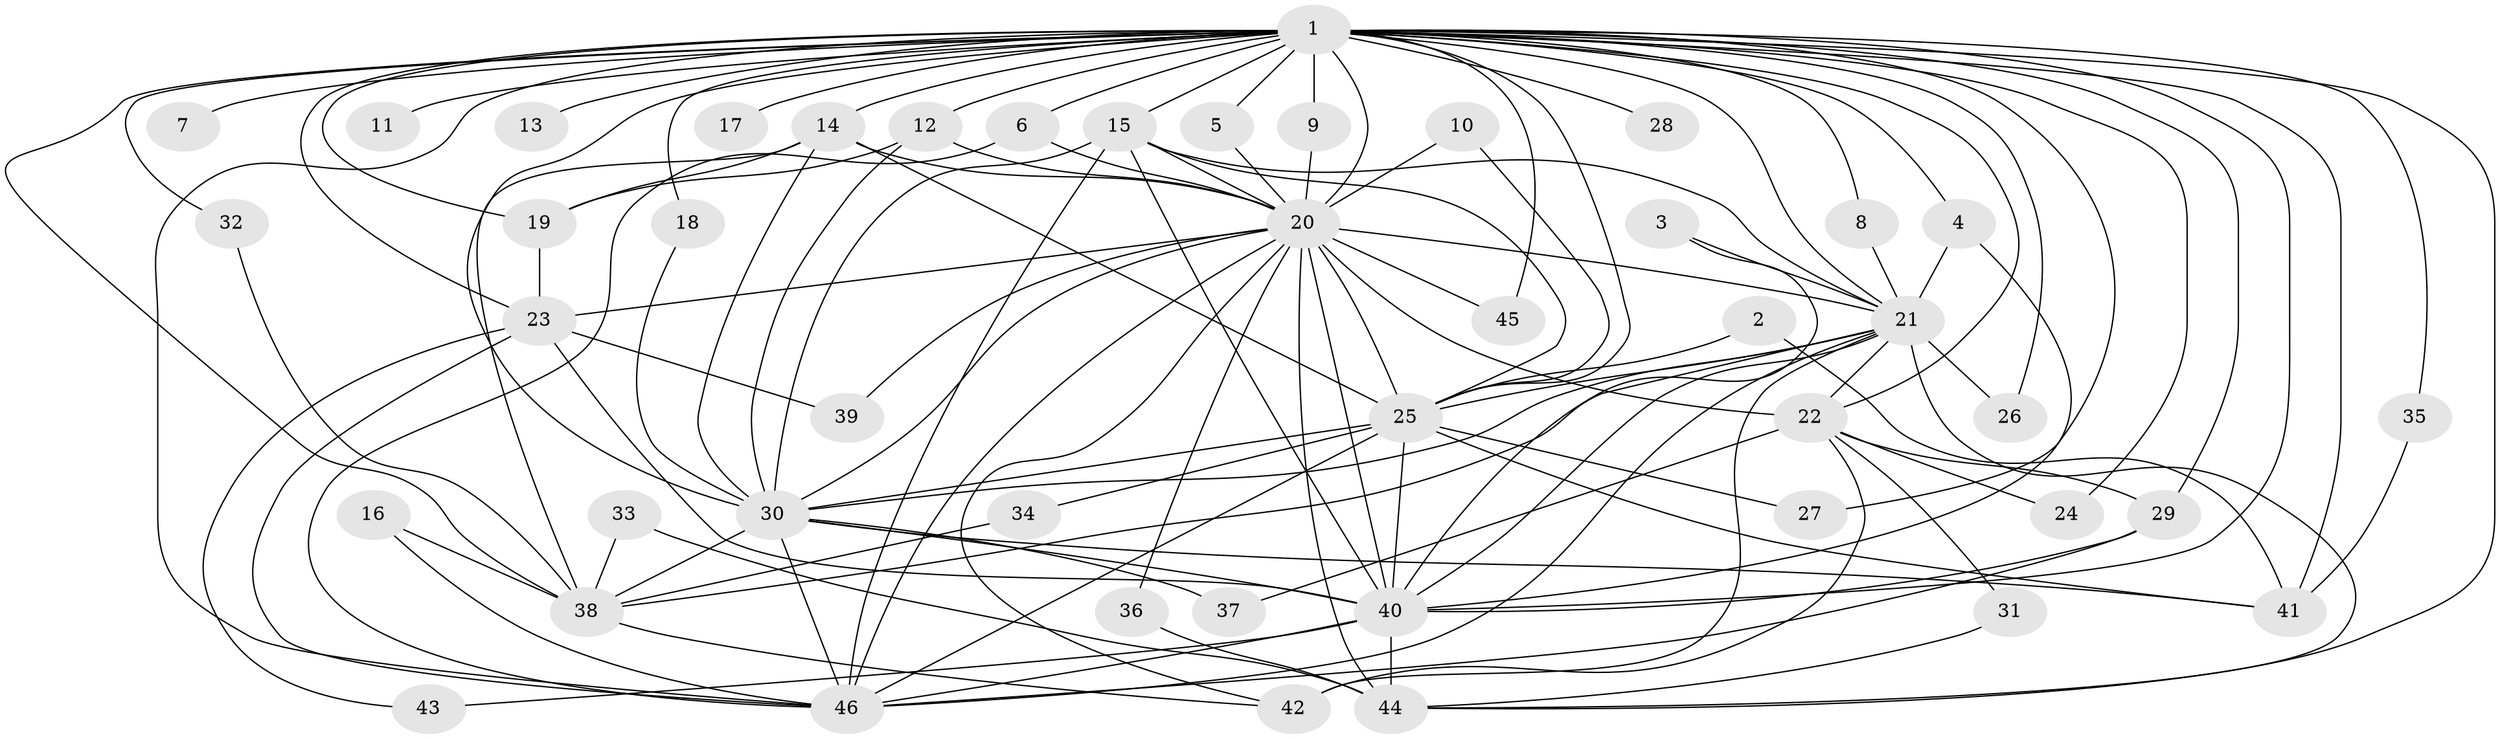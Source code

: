 // original degree distribution, {34: 0.010869565217391304, 24: 0.010869565217391304, 18: 0.010869565217391304, 15: 0.021739130434782608, 12: 0.010869565217391304, 13: 0.010869565217391304, 23: 0.010869565217391304, 21: 0.010869565217391304, 19: 0.010869565217391304, 3: 0.17391304347826086, 4: 0.05434782608695652, 2: 0.5760869565217391, 6: 0.043478260869565216, 9: 0.010869565217391304, 7: 0.010869565217391304, 5: 0.021739130434782608}
// Generated by graph-tools (version 1.1) at 2025/25/03/09/25 03:25:40]
// undirected, 46 vertices, 118 edges
graph export_dot {
graph [start="1"]
  node [color=gray90,style=filled];
  1;
  2;
  3;
  4;
  5;
  6;
  7;
  8;
  9;
  10;
  11;
  12;
  13;
  14;
  15;
  16;
  17;
  18;
  19;
  20;
  21;
  22;
  23;
  24;
  25;
  26;
  27;
  28;
  29;
  30;
  31;
  32;
  33;
  34;
  35;
  36;
  37;
  38;
  39;
  40;
  41;
  42;
  43;
  44;
  45;
  46;
  1 -- 4 [weight=1.0];
  1 -- 5 [weight=1.0];
  1 -- 6 [weight=1.0];
  1 -- 7 [weight=1.0];
  1 -- 8 [weight=1.0];
  1 -- 9 [weight=1.0];
  1 -- 11 [weight=1.0];
  1 -- 12 [weight=2.0];
  1 -- 13 [weight=2.0];
  1 -- 14 [weight=1.0];
  1 -- 15 [weight=2.0];
  1 -- 17 [weight=2.0];
  1 -- 18 [weight=1.0];
  1 -- 19 [weight=1.0];
  1 -- 20 [weight=4.0];
  1 -- 21 [weight=4.0];
  1 -- 22 [weight=1.0];
  1 -- 23 [weight=1.0];
  1 -- 24 [weight=1.0];
  1 -- 25 [weight=2.0];
  1 -- 26 [weight=1.0];
  1 -- 27 [weight=1.0];
  1 -- 28 [weight=1.0];
  1 -- 29 [weight=1.0];
  1 -- 30 [weight=4.0];
  1 -- 32 [weight=1.0];
  1 -- 35 [weight=1.0];
  1 -- 38 [weight=2.0];
  1 -- 40 [weight=3.0];
  1 -- 41 [weight=1.0];
  1 -- 44 [weight=1.0];
  1 -- 45 [weight=1.0];
  1 -- 46 [weight=2.0];
  2 -- 25 [weight=1.0];
  2 -- 41 [weight=1.0];
  3 -- 21 [weight=1.0];
  3 -- 40 [weight=1.0];
  4 -- 21 [weight=1.0];
  4 -- 40 [weight=1.0];
  5 -- 20 [weight=1.0];
  6 -- 20 [weight=1.0];
  6 -- 46 [weight=1.0];
  8 -- 21 [weight=1.0];
  9 -- 20 [weight=1.0];
  10 -- 20 [weight=1.0];
  10 -- 25 [weight=1.0];
  12 -- 19 [weight=1.0];
  12 -- 20 [weight=1.0];
  12 -- 30 [weight=1.0];
  14 -- 19 [weight=1.0];
  14 -- 20 [weight=1.0];
  14 -- 25 [weight=2.0];
  14 -- 30 [weight=1.0];
  14 -- 38 [weight=1.0];
  15 -- 20 [weight=2.0];
  15 -- 21 [weight=2.0];
  15 -- 25 [weight=1.0];
  15 -- 30 [weight=1.0];
  15 -- 40 [weight=2.0];
  15 -- 46 [weight=2.0];
  16 -- 38 [weight=1.0];
  16 -- 46 [weight=1.0];
  18 -- 30 [weight=1.0];
  19 -- 23 [weight=1.0];
  20 -- 21 [weight=2.0];
  20 -- 22 [weight=2.0];
  20 -- 23 [weight=2.0];
  20 -- 25 [weight=2.0];
  20 -- 30 [weight=2.0];
  20 -- 36 [weight=1.0];
  20 -- 39 [weight=1.0];
  20 -- 40 [weight=3.0];
  20 -- 42 [weight=1.0];
  20 -- 44 [weight=2.0];
  20 -- 45 [weight=1.0];
  20 -- 46 [weight=2.0];
  21 -- 22 [weight=1.0];
  21 -- 25 [weight=1.0];
  21 -- 26 [weight=1.0];
  21 -- 30 [weight=1.0];
  21 -- 38 [weight=1.0];
  21 -- 40 [weight=1.0];
  21 -- 42 [weight=2.0];
  21 -- 44 [weight=1.0];
  21 -- 46 [weight=1.0];
  22 -- 24 [weight=1.0];
  22 -- 29 [weight=1.0];
  22 -- 31 [weight=1.0];
  22 -- 37 [weight=1.0];
  22 -- 42 [weight=1.0];
  23 -- 39 [weight=1.0];
  23 -- 40 [weight=1.0];
  23 -- 43 [weight=1.0];
  23 -- 46 [weight=2.0];
  25 -- 27 [weight=1.0];
  25 -- 30 [weight=2.0];
  25 -- 34 [weight=1.0];
  25 -- 40 [weight=2.0];
  25 -- 41 [weight=1.0];
  25 -- 46 [weight=1.0];
  29 -- 40 [weight=1.0];
  29 -- 46 [weight=1.0];
  30 -- 37 [weight=1.0];
  30 -- 38 [weight=1.0];
  30 -- 40 [weight=1.0];
  30 -- 41 [weight=1.0];
  30 -- 46 [weight=1.0];
  31 -- 44 [weight=1.0];
  32 -- 38 [weight=1.0];
  33 -- 38 [weight=1.0];
  33 -- 44 [weight=1.0];
  34 -- 38 [weight=1.0];
  35 -- 41 [weight=1.0];
  36 -- 44 [weight=1.0];
  38 -- 42 [weight=1.0];
  40 -- 43 [weight=1.0];
  40 -- 44 [weight=1.0];
  40 -- 46 [weight=1.0];
}
